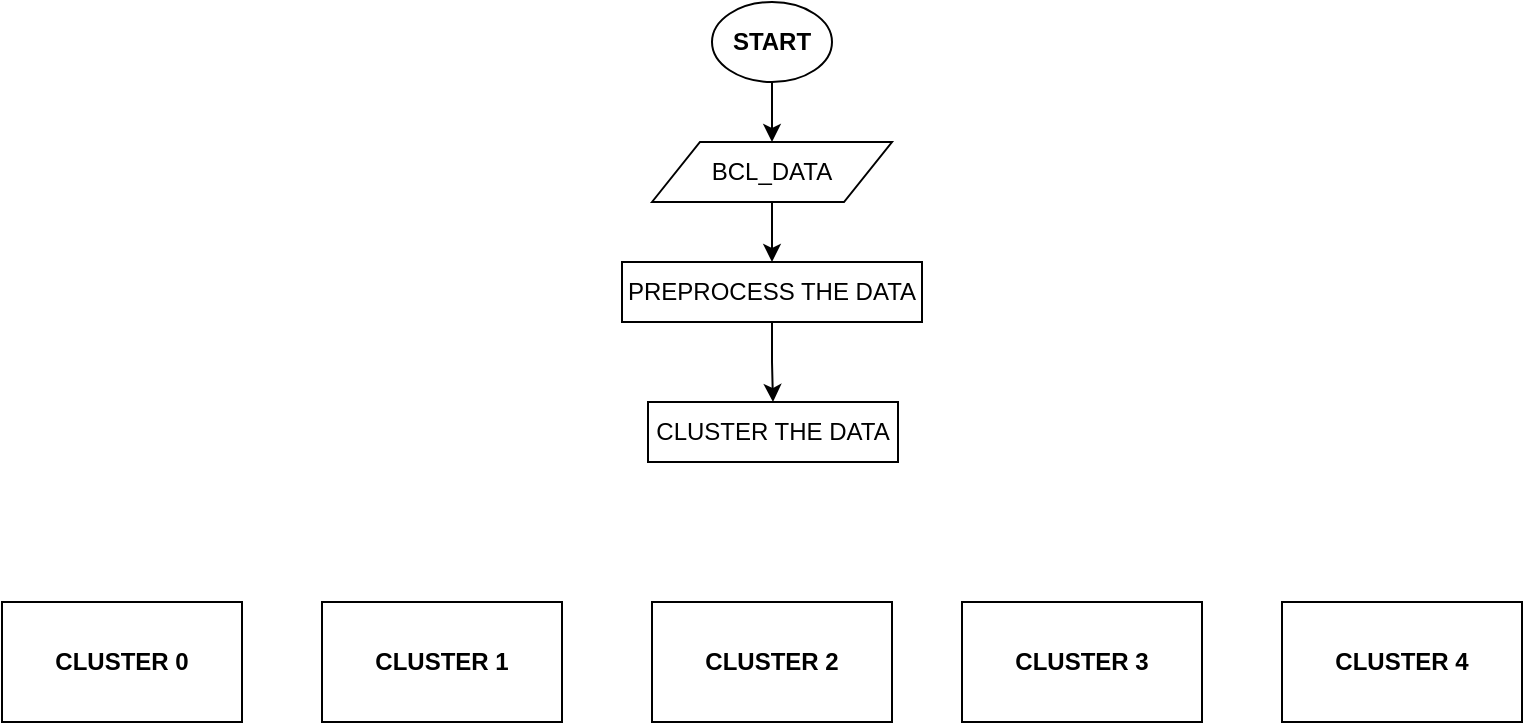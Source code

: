 <mxfile version="13.0.1" type="github">
  <diagram id="rGlWHtnzIzeY4V4LjtLD" name="Page-1">
    <mxGraphModel dx="494" dy="553" grid="1" gridSize="10" guides="1" tooltips="1" connect="1" arrows="1" fold="1" page="1" pageScale="1" pageWidth="850" pageHeight="1100" math="0" shadow="0">
      <root>
        <mxCell id="0" />
        <mxCell id="1" parent="0" />
        <mxCell id="MliF5R-EKqg-saL_2XL7-4" style="edgeStyle=orthogonalEdgeStyle;rounded=0;orthogonalLoop=1;jettySize=auto;html=1;exitX=0.5;exitY=1;exitDx=0;exitDy=0;entryX=0.5;entryY=0;entryDx=0;entryDy=0;" parent="1" source="MliF5R-EKqg-saL_2XL7-2" target="MliF5R-EKqg-saL_2XL7-3" edge="1">
          <mxGeometry relative="1" as="geometry" />
        </mxCell>
        <mxCell id="MliF5R-EKqg-saL_2XL7-2" value="&lt;b&gt;START&lt;/b&gt;" style="ellipse;whiteSpace=wrap;html=1;" parent="1" vertex="1">
          <mxGeometry x="395" y="20" width="60" height="40" as="geometry" />
        </mxCell>
        <mxCell id="MliF5R-EKqg-saL_2XL7-6" style="edgeStyle=orthogonalEdgeStyle;rounded=0;orthogonalLoop=1;jettySize=auto;html=1;exitX=0.5;exitY=1;exitDx=0;exitDy=0;entryX=0.5;entryY=0;entryDx=0;entryDy=0;" parent="1" source="MliF5R-EKqg-saL_2XL7-3" target="MliF5R-EKqg-saL_2XL7-5" edge="1">
          <mxGeometry relative="1" as="geometry" />
        </mxCell>
        <mxCell id="MliF5R-EKqg-saL_2XL7-3" value="&lt;span&gt;BCL_DATA&lt;/span&gt;" style="shape=parallelogram;perimeter=parallelogramPerimeter;whiteSpace=wrap;html=1;fontStyle=0" parent="1" vertex="1">
          <mxGeometry x="365" y="90" width="120" height="30" as="geometry" />
        </mxCell>
        <mxCell id="MliF5R-EKqg-saL_2XL7-10" style="edgeStyle=orthogonalEdgeStyle;rounded=0;orthogonalLoop=1;jettySize=auto;html=1;exitX=0.5;exitY=1;exitDx=0;exitDy=0;entryX=0.5;entryY=0;entryDx=0;entryDy=0;" parent="1" source="MliF5R-EKqg-saL_2XL7-5" target="MliF5R-EKqg-saL_2XL7-9" edge="1">
          <mxGeometry relative="1" as="geometry" />
        </mxCell>
        <mxCell id="MliF5R-EKqg-saL_2XL7-5" value="PREPROCESS THE DATA" style="rounded=0;whiteSpace=wrap;html=1;" parent="1" vertex="1">
          <mxGeometry x="350" y="150" width="150" height="30" as="geometry" />
        </mxCell>
        <mxCell id="MliF5R-EKqg-saL_2XL7-9" value="CLUSTER THE DATA" style="rounded=0;whiteSpace=wrap;html=1;" parent="1" vertex="1">
          <mxGeometry x="363" y="220" width="125" height="30" as="geometry" />
        </mxCell>
        <mxCell id="MliF5R-EKqg-saL_2XL7-11" value="CLUSTER 2" style="rounded=0;whiteSpace=wrap;html=1;fontStyle=1" parent="1" vertex="1">
          <mxGeometry x="365" y="320" width="120" height="60" as="geometry" />
        </mxCell>
        <mxCell id="MliF5R-EKqg-saL_2XL7-13" value="CLUSTER 1" style="rounded=0;whiteSpace=wrap;html=1;fontStyle=1" parent="1" vertex="1">
          <mxGeometry x="200" y="320" width="120" height="60" as="geometry" />
        </mxCell>
        <mxCell id="MliF5R-EKqg-saL_2XL7-14" value="CLUSTER 0" style="rounded=0;whiteSpace=wrap;html=1;fontStyle=1" parent="1" vertex="1">
          <mxGeometry x="40" y="320" width="120" height="60" as="geometry" />
        </mxCell>
        <mxCell id="MliF5R-EKqg-saL_2XL7-15" value="CLUSTER 3" style="rounded=0;whiteSpace=wrap;html=1;fontStyle=1" parent="1" vertex="1">
          <mxGeometry x="520" y="320" width="120" height="60" as="geometry" />
        </mxCell>
        <mxCell id="MliF5R-EKqg-saL_2XL7-16" value="CLUSTER 4" style="rounded=0;whiteSpace=wrap;html=1;fontStyle=1" parent="1" vertex="1">
          <mxGeometry x="680" y="320" width="120" height="60" as="geometry" />
        </mxCell>
      </root>
    </mxGraphModel>
  </diagram>
</mxfile>
